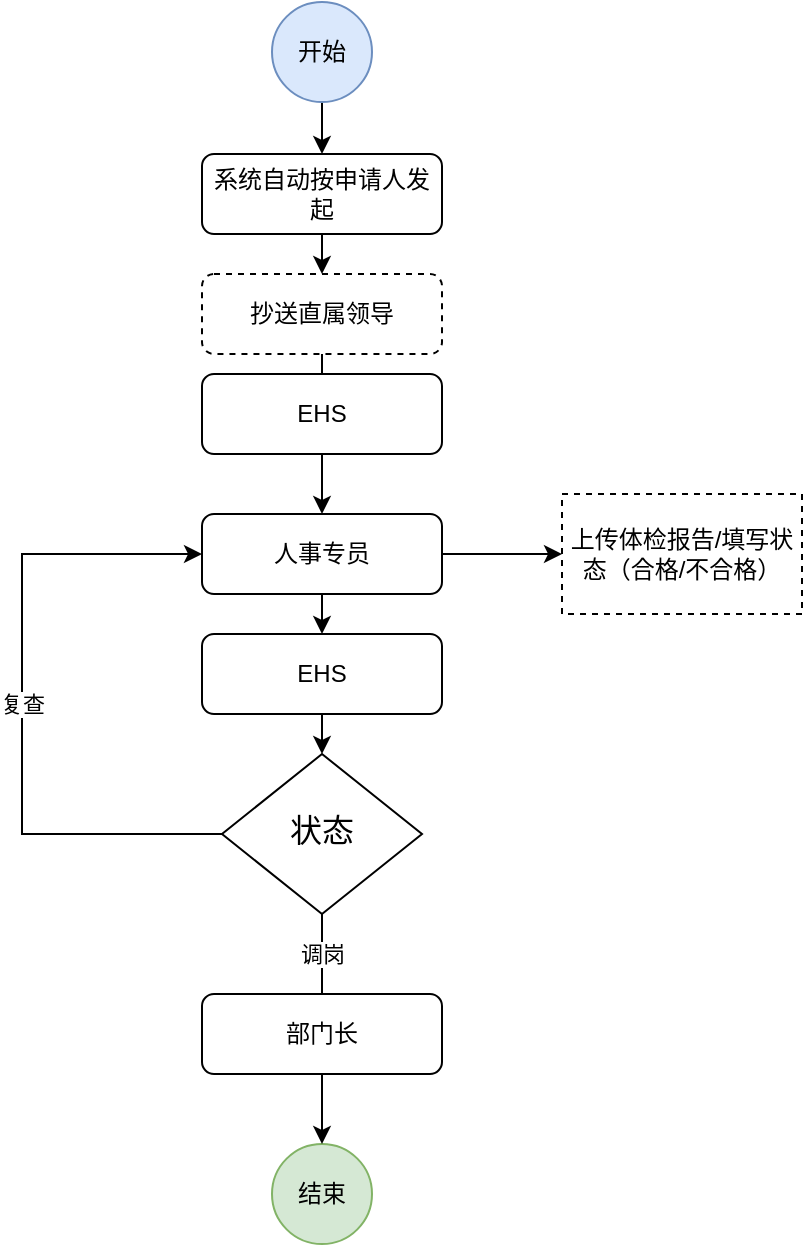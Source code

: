 <mxfile version="21.3.7" type="github">
  <diagram id="C5RBs43oDa-KdzZeNtuy" name="Page-1">
    <mxGraphModel dx="1056" dy="671" grid="1" gridSize="10" guides="1" tooltips="1" connect="1" arrows="1" fold="1" page="1" pageScale="1" pageWidth="827" pageHeight="1169" math="0" shadow="0">
      <root>
        <mxCell id="WIyWlLk6GJQsqaUBKTNV-0" />
        <mxCell id="WIyWlLk6GJQsqaUBKTNV-1" parent="WIyWlLk6GJQsqaUBKTNV-0" />
        <mxCell id="QEZMYxp8xi3YIXMDIiMm-0" style="edgeStyle=orthogonalEdgeStyle;rounded=0;orthogonalLoop=1;jettySize=auto;html=1;exitX=0.5;exitY=1;exitDx=0;exitDy=0;entryX=0.5;entryY=0;entryDx=0;entryDy=0;" parent="WIyWlLk6GJQsqaUBKTNV-1" source="QEZMYxp8xi3YIXMDIiMm-1" target="QEZMYxp8xi3YIXMDIiMm-6" edge="1">
          <mxGeometry relative="1" as="geometry" />
        </mxCell>
        <mxCell id="QEZMYxp8xi3YIXMDIiMm-1" value="系统自动按申请人发起" style="rounded=1;whiteSpace=wrap;html=1;fontSize=12;glass=0;strokeWidth=1;shadow=0;" parent="WIyWlLk6GJQsqaUBKTNV-1" vertex="1">
          <mxGeometry x="160" y="180" width="120" height="40" as="geometry" />
        </mxCell>
        <mxCell id="QEZMYxp8xi3YIXMDIiMm-2" style="edgeStyle=orthogonalEdgeStyle;rounded=0;orthogonalLoop=1;jettySize=auto;html=1;exitX=0.5;exitY=1;exitDx=0;exitDy=0;entryX=0.5;entryY=0;entryDx=0;entryDy=0;" parent="WIyWlLk6GJQsqaUBKTNV-1" source="QEZMYxp8xi3YIXMDIiMm-3" target="QEZMYxp8xi3YIXMDIiMm-1" edge="1">
          <mxGeometry relative="1" as="geometry" />
        </mxCell>
        <mxCell id="QEZMYxp8xi3YIXMDIiMm-3" value="开始" style="ellipse;whiteSpace=wrap;html=1;aspect=fixed;fillColor=#dae8fc;strokeColor=#6c8ebf;" parent="WIyWlLk6GJQsqaUBKTNV-1" vertex="1">
          <mxGeometry x="195" y="104" width="50" height="50" as="geometry" />
        </mxCell>
        <mxCell id="QEZMYxp8xi3YIXMDIiMm-4" value="结束" style="ellipse;whiteSpace=wrap;html=1;aspect=fixed;fillColor=#d5e8d4;strokeColor=#82b366;" parent="WIyWlLk6GJQsqaUBKTNV-1" vertex="1">
          <mxGeometry x="195" y="675" width="50" height="50" as="geometry" />
        </mxCell>
        <mxCell id="QEZMYxp8xi3YIXMDIiMm-5" value="调岗" style="edgeStyle=orthogonalEdgeStyle;rounded=0;orthogonalLoop=1;jettySize=auto;html=1;exitX=0.5;exitY=1;exitDx=0;exitDy=0;entryX=0.5;entryY=0;entryDx=0;entryDy=0;" parent="WIyWlLk6GJQsqaUBKTNV-1" source="3DgBU32cgH9cnnEMKzD4-5" target="QEZMYxp8xi3YIXMDIiMm-4" edge="1">
          <mxGeometry x="-0.652" relative="1" as="geometry">
            <mxPoint as="offset" />
          </mxGeometry>
        </mxCell>
        <mxCell id="QEZMYxp8xi3YIXMDIiMm-6" value="抄送直属领导" style="rounded=1;whiteSpace=wrap;html=1;fontSize=12;glass=0;strokeWidth=1;shadow=0;dashed=1;" parent="WIyWlLk6GJQsqaUBKTNV-1" vertex="1">
          <mxGeometry x="160" y="240" width="120" height="40" as="geometry" />
        </mxCell>
        <mxCell id="QEZMYxp8xi3YIXMDIiMm-15" value="" style="edgeStyle=orthogonalEdgeStyle;rounded=0;orthogonalLoop=1;jettySize=auto;html=1;exitX=0.5;exitY=1;exitDx=0;exitDy=0;entryX=0.5;entryY=0;entryDx=0;entryDy=0;" parent="WIyWlLk6GJQsqaUBKTNV-1" source="QEZMYxp8xi3YIXMDIiMm-6" target="QEZMYxp8xi3YIXMDIiMm-14" edge="1">
          <mxGeometry relative="1" as="geometry">
            <mxPoint x="220" y="290" as="sourcePoint" />
            <mxPoint x="220" y="458" as="targetPoint" />
          </mxGeometry>
        </mxCell>
        <mxCell id="3DgBU32cgH9cnnEMKzD4-1" style="edgeStyle=orthogonalEdgeStyle;rounded=0;orthogonalLoop=1;jettySize=auto;html=1;" edge="1" parent="WIyWlLk6GJQsqaUBKTNV-1" source="QEZMYxp8xi3YIXMDIiMm-14">
          <mxGeometry relative="1" as="geometry">
            <mxPoint x="340" y="380" as="targetPoint" />
          </mxGeometry>
        </mxCell>
        <mxCell id="3DgBU32cgH9cnnEMKzD4-7" style="edgeStyle=orthogonalEdgeStyle;rounded=0;orthogonalLoop=1;jettySize=auto;html=1;exitX=0.5;exitY=1;exitDx=0;exitDy=0;entryX=0.5;entryY=0;entryDx=0;entryDy=0;" edge="1" parent="WIyWlLk6GJQsqaUBKTNV-1" source="QEZMYxp8xi3YIXMDIiMm-14" target="QEZMYxp8xi3YIXMDIiMm-17">
          <mxGeometry relative="1" as="geometry" />
        </mxCell>
        <mxCell id="QEZMYxp8xi3YIXMDIiMm-14" value="人事专员" style="rounded=1;whiteSpace=wrap;html=1;fontSize=12;glass=0;strokeWidth=1;shadow=0;" parent="WIyWlLk6GJQsqaUBKTNV-1" vertex="1">
          <mxGeometry x="160" y="360" width="120" height="40" as="geometry" />
        </mxCell>
        <mxCell id="3DgBU32cgH9cnnEMKzD4-8" style="edgeStyle=orthogonalEdgeStyle;rounded=0;orthogonalLoop=1;jettySize=auto;html=1;exitX=0.5;exitY=1;exitDx=0;exitDy=0;entryX=0.5;entryY=0;entryDx=0;entryDy=0;" edge="1" parent="WIyWlLk6GJQsqaUBKTNV-1" source="QEZMYxp8xi3YIXMDIiMm-17" target="3DgBU32cgH9cnnEMKzD4-5">
          <mxGeometry relative="1" as="geometry" />
        </mxCell>
        <mxCell id="QEZMYxp8xi3YIXMDIiMm-17" value="EHS" style="rounded=1;whiteSpace=wrap;html=1;fontSize=12;glass=0;strokeWidth=1;shadow=0;" parent="WIyWlLk6GJQsqaUBKTNV-1" vertex="1">
          <mxGeometry x="160" y="420" width="120" height="40" as="geometry" />
        </mxCell>
        <mxCell id="3DgBU32cgH9cnnEMKzD4-0" value="EHS" style="rounded=1;whiteSpace=wrap;html=1;fontSize=12;glass=0;strokeWidth=1;shadow=0;" vertex="1" parent="WIyWlLk6GJQsqaUBKTNV-1">
          <mxGeometry x="160" y="290" width="120" height="40" as="geometry" />
        </mxCell>
        <mxCell id="3DgBU32cgH9cnnEMKzD4-2" value="上传体检报告/填写状态（合格/不合格）" style="rounded=0;whiteSpace=wrap;html=1;dashed=1;" vertex="1" parent="WIyWlLk6GJQsqaUBKTNV-1">
          <mxGeometry x="340" y="350" width="120" height="60" as="geometry" />
        </mxCell>
        <mxCell id="3DgBU32cgH9cnnEMKzD4-21" value="复查" style="edgeStyle=orthogonalEdgeStyle;rounded=0;orthogonalLoop=1;jettySize=auto;html=1;exitX=0;exitY=0.5;exitDx=0;exitDy=0;entryX=0;entryY=0.5;entryDx=0;entryDy=0;" edge="1" parent="WIyWlLk6GJQsqaUBKTNV-1" source="3DgBU32cgH9cnnEMKzD4-5" target="QEZMYxp8xi3YIXMDIiMm-14">
          <mxGeometry relative="1" as="geometry">
            <Array as="points">
              <mxPoint x="70" y="520" />
              <mxPoint x="70" y="380" />
            </Array>
          </mxGeometry>
        </mxCell>
        <mxCell id="3DgBU32cgH9cnnEMKzD4-5" value="状态" style="rhombus;whiteSpace=wrap;html=1;shadow=0;fontFamily=Helvetica;fontSize=16;align=center;strokeWidth=1;spacing=6;spacingTop=-4;" vertex="1" parent="WIyWlLk6GJQsqaUBKTNV-1">
          <mxGeometry x="170" y="480" width="100" height="80" as="geometry" />
        </mxCell>
        <mxCell id="3DgBU32cgH9cnnEMKzD4-10" value="部门长" style="rounded=1;whiteSpace=wrap;html=1;fontSize=12;glass=0;strokeWidth=1;shadow=0;" vertex="1" parent="WIyWlLk6GJQsqaUBKTNV-1">
          <mxGeometry x="160" y="600" width="120" height="40" as="geometry" />
        </mxCell>
      </root>
    </mxGraphModel>
  </diagram>
</mxfile>
